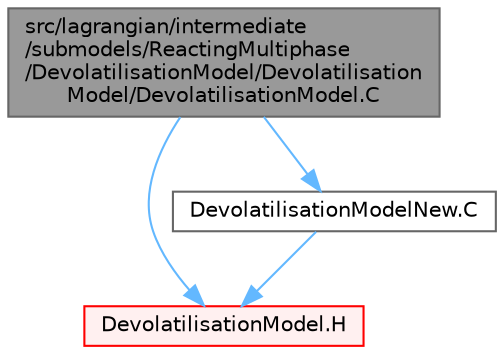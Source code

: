 digraph "src/lagrangian/intermediate/submodels/ReactingMultiphase/DevolatilisationModel/DevolatilisationModel/DevolatilisationModel.C"
{
 // LATEX_PDF_SIZE
  bgcolor="transparent";
  edge [fontname=Helvetica,fontsize=10,labelfontname=Helvetica,labelfontsize=10];
  node [fontname=Helvetica,fontsize=10,shape=box,height=0.2,width=0.4];
  Node1 [id="Node000001",label="src/lagrangian/intermediate\l/submodels/ReactingMultiphase\l/DevolatilisationModel/Devolatilisation\lModel/DevolatilisationModel.C",height=0.2,width=0.4,color="gray40", fillcolor="grey60", style="filled", fontcolor="black",tooltip=" "];
  Node1 -> Node2 [id="edge1_Node000001_Node000002",color="steelblue1",style="solid",tooltip=" "];
  Node2 [id="Node000002",label="DevolatilisationModel.H",height=0.2,width=0.4,color="red", fillcolor="#FFF0F0", style="filled",URL="$DevolatilisationModel_8H.html",tooltip=" "];
  Node1 -> Node149 [id="edge2_Node000001_Node000149",color="steelblue1",style="solid",tooltip=" "];
  Node149 [id="Node000149",label="DevolatilisationModelNew.C",height=0.2,width=0.4,color="grey40", fillcolor="white", style="filled",URL="$DevolatilisationModelNew_8C.html",tooltip=" "];
  Node149 -> Node2 [id="edge3_Node000149_Node000002",color="steelblue1",style="solid",tooltip=" "];
}
